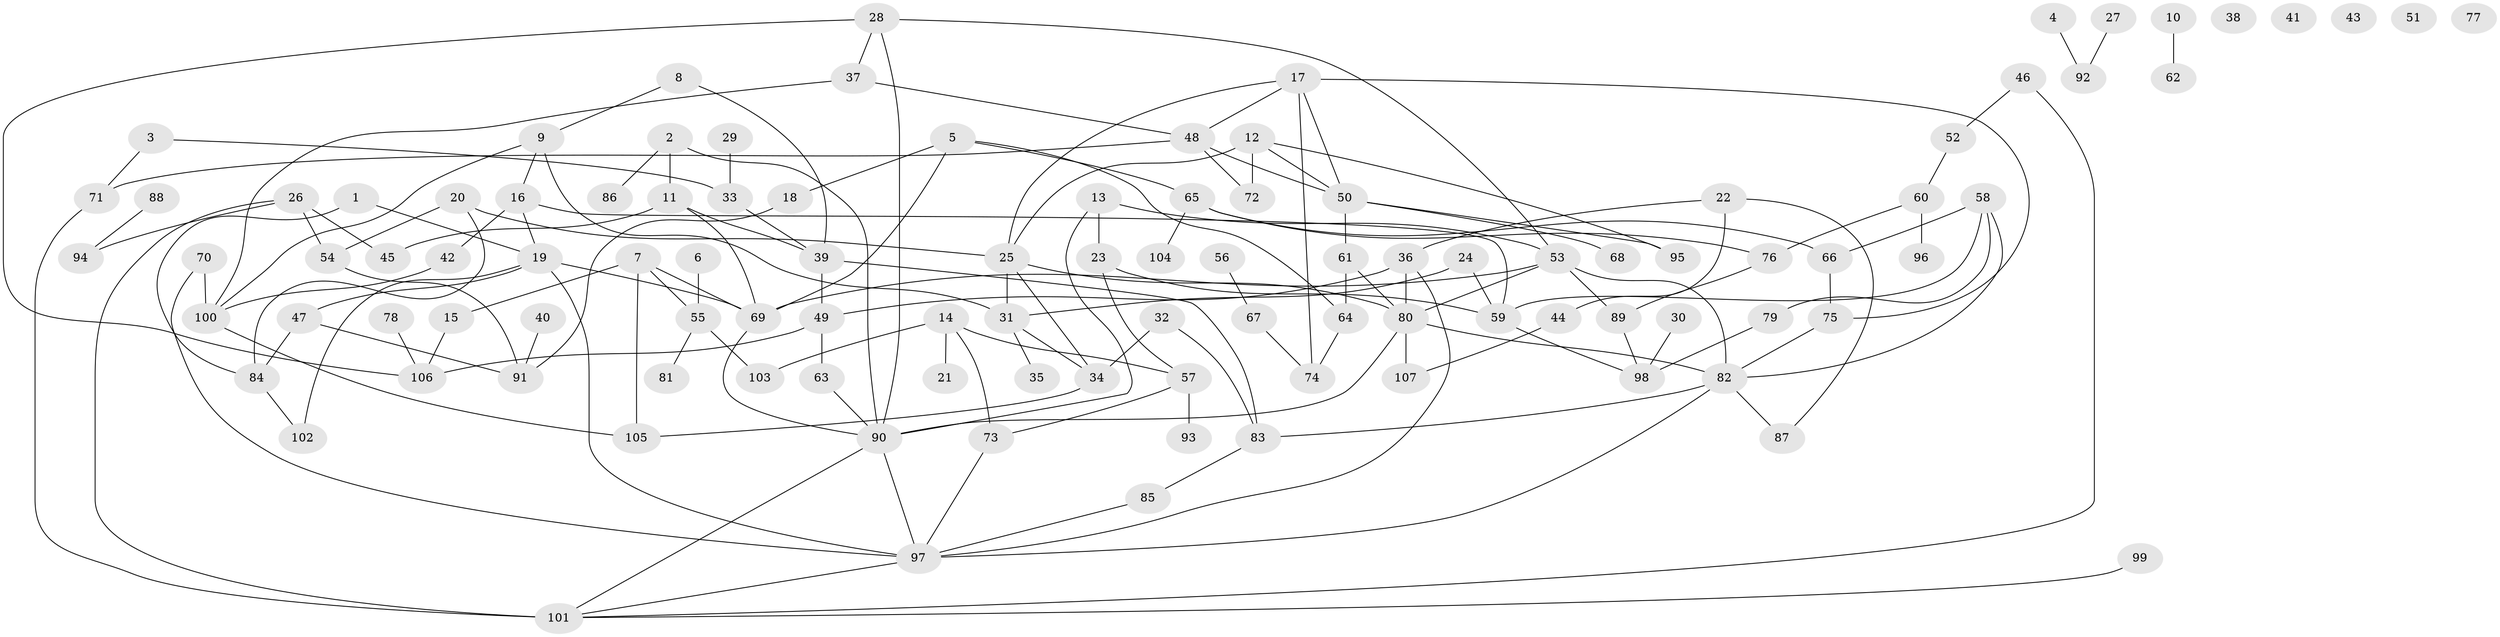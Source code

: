// coarse degree distribution, {4: 0.19047619047619047, 8: 0.023809523809523808, 1: 0.23809523809523808, 5: 0.047619047619047616, 2: 0.07142857142857142, 3: 0.09523809523809523, 0: 0.14285714285714285, 10: 0.023809523809523808, 11: 0.023809523809523808, 6: 0.07142857142857142, 15: 0.023809523809523808, 7: 0.023809523809523808, 9: 0.023809523809523808}
// Generated by graph-tools (version 1.1) at 2025/16/03/04/25 18:16:31]
// undirected, 107 vertices, 155 edges
graph export_dot {
graph [start="1"]
  node [color=gray90,style=filled];
  1;
  2;
  3;
  4;
  5;
  6;
  7;
  8;
  9;
  10;
  11;
  12;
  13;
  14;
  15;
  16;
  17;
  18;
  19;
  20;
  21;
  22;
  23;
  24;
  25;
  26;
  27;
  28;
  29;
  30;
  31;
  32;
  33;
  34;
  35;
  36;
  37;
  38;
  39;
  40;
  41;
  42;
  43;
  44;
  45;
  46;
  47;
  48;
  49;
  50;
  51;
  52;
  53;
  54;
  55;
  56;
  57;
  58;
  59;
  60;
  61;
  62;
  63;
  64;
  65;
  66;
  67;
  68;
  69;
  70;
  71;
  72;
  73;
  74;
  75;
  76;
  77;
  78;
  79;
  80;
  81;
  82;
  83;
  84;
  85;
  86;
  87;
  88;
  89;
  90;
  91;
  92;
  93;
  94;
  95;
  96;
  97;
  98;
  99;
  100;
  101;
  102;
  103;
  104;
  105;
  106;
  107;
  1 -- 19;
  1 -- 84;
  2 -- 11;
  2 -- 86;
  2 -- 90;
  3 -- 33;
  3 -- 71;
  4 -- 92;
  5 -- 18;
  5 -- 64;
  5 -- 65;
  5 -- 69;
  6 -- 55;
  7 -- 15;
  7 -- 55;
  7 -- 69;
  7 -- 105;
  8 -- 9;
  8 -- 39;
  9 -- 16;
  9 -- 31;
  9 -- 100;
  10 -- 62;
  11 -- 39;
  11 -- 45;
  11 -- 69;
  12 -- 25;
  12 -- 50;
  12 -- 72;
  12 -- 95;
  13 -- 23;
  13 -- 53;
  13 -- 90;
  14 -- 21;
  14 -- 57;
  14 -- 73;
  14 -- 103;
  15 -- 106;
  16 -- 19;
  16 -- 42;
  16 -- 59;
  17 -- 25;
  17 -- 48;
  17 -- 50;
  17 -- 74;
  17 -- 75;
  18 -- 91;
  19 -- 47;
  19 -- 69;
  19 -- 97;
  19 -- 102;
  20 -- 25;
  20 -- 54;
  20 -- 84;
  22 -- 36;
  22 -- 44;
  22 -- 87;
  23 -- 57;
  23 -- 59;
  24 -- 31;
  24 -- 59;
  25 -- 31;
  25 -- 34;
  25 -- 80;
  26 -- 45;
  26 -- 54;
  26 -- 94;
  26 -- 101;
  27 -- 92;
  28 -- 37;
  28 -- 53;
  28 -- 90;
  28 -- 106;
  29 -- 33;
  30 -- 98;
  31 -- 34;
  31 -- 35;
  32 -- 34;
  32 -- 83;
  33 -- 39;
  34 -- 105;
  36 -- 49;
  36 -- 80;
  36 -- 97;
  37 -- 48;
  37 -- 100;
  39 -- 49;
  39 -- 83;
  40 -- 91;
  42 -- 100;
  44 -- 107;
  46 -- 52;
  46 -- 101;
  47 -- 84;
  47 -- 91;
  48 -- 50;
  48 -- 71;
  48 -- 72;
  49 -- 63;
  49 -- 106;
  50 -- 61;
  50 -- 68;
  50 -- 95;
  52 -- 60;
  53 -- 69;
  53 -- 80;
  53 -- 82;
  53 -- 89;
  54 -- 91;
  55 -- 81;
  55 -- 103;
  56 -- 67;
  57 -- 73;
  57 -- 93;
  58 -- 59;
  58 -- 66;
  58 -- 79;
  58 -- 82;
  59 -- 98;
  60 -- 76;
  60 -- 96;
  61 -- 64;
  61 -- 80;
  63 -- 90;
  64 -- 74;
  65 -- 66;
  65 -- 76;
  65 -- 104;
  66 -- 75;
  67 -- 74;
  69 -- 90;
  70 -- 97;
  70 -- 100;
  71 -- 101;
  73 -- 97;
  75 -- 82;
  76 -- 89;
  78 -- 106;
  79 -- 98;
  80 -- 82;
  80 -- 90;
  80 -- 107;
  82 -- 83;
  82 -- 87;
  82 -- 97;
  83 -- 85;
  84 -- 102;
  85 -- 97;
  88 -- 94;
  89 -- 98;
  90 -- 97;
  90 -- 101;
  97 -- 101;
  99 -- 101;
  100 -- 105;
}
